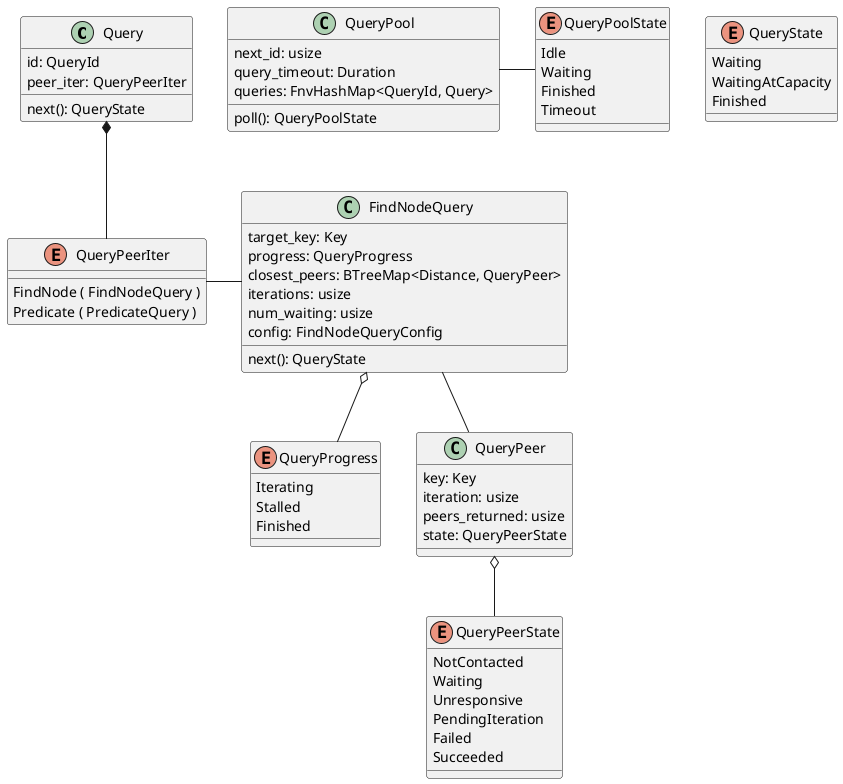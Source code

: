 @startuml

class Query {
	id: QueryId
	peer_iter: QueryPeerIter

	next(): QueryState
}
Query *-- QueryPeerIter

enum QueryPeerIter {
	FindNode ( FindNodeQuery )
	Predicate ( PredicateQuery )
}
QueryPeerIter - FindNodeQuery
'QueryPeerIter - PredicateQuery

class FindNodeQuery {
	target_key: Key
	progress: QueryProgress
	closest_peers: BTreeMap<Distance, QueryPeer>
	iterations: usize
	num_waiting: usize
	config: FindNodeQueryConfig

	next(): QueryState
}
FindNodeQuery o-- QueryProgress
FindNodeQuery -- QueryPeer

'class PredicateQuery {
'}

enum QueryProgress {
	Iterating
	Stalled
	Finished
}

class QueryPeer {
	key: Key
	iteration: usize
	peers_returned: usize
	state: QueryPeerState
}
QueryPeer o-- QueryPeerState

enum QueryPeerState {
	NotContacted
	Waiting
	Unresponsive
	PendingIteration
	Failed
	Succeeded
}

enum QueryState {
	Waiting
	WaitingAtCapacity
	Finished
}

class QueryPool {
	next_id: usize
	query_timeout: Duration
	queries: FnvHashMap<QueryId, Query>

	poll(): QueryPoolState
}
QueryPool - QueryPoolState

enum QueryPoolState {
	Idle
	Waiting
	Finished
	Timeout
}

@enduml

